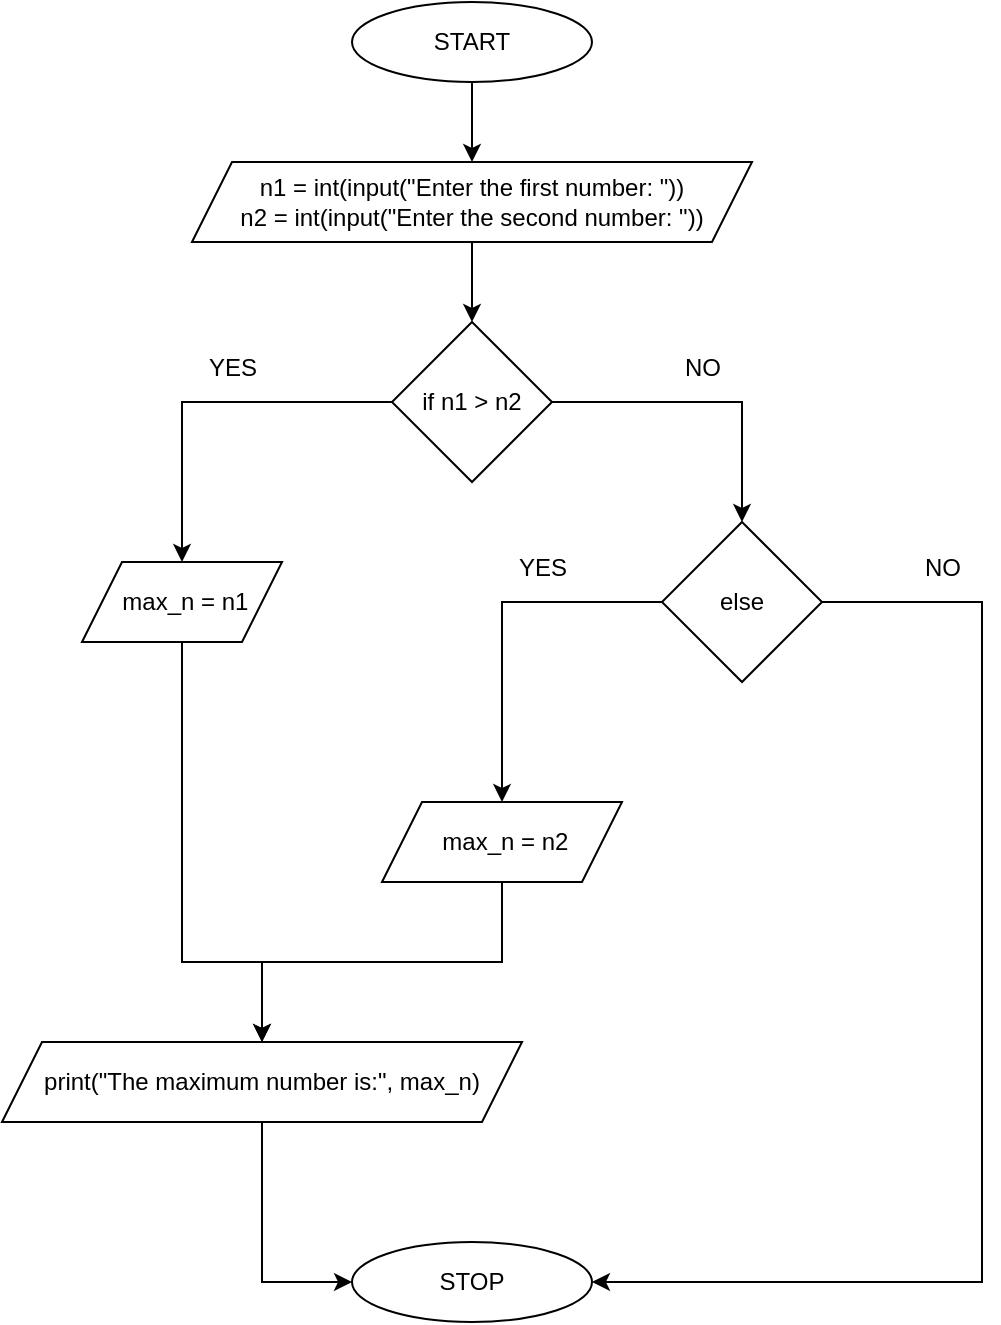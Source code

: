 <mxfile version="24.8.3">
  <diagram name="Page-1" id="lhWUn2zrQYFFeAxaQE57">
    <mxGraphModel dx="1674" dy="873" grid="1" gridSize="10" guides="1" tooltips="1" connect="1" arrows="1" fold="1" page="1" pageScale="1" pageWidth="850" pageHeight="1100" math="0" shadow="0">
      <root>
        <mxCell id="0" />
        <mxCell id="1" parent="0" />
        <mxCell id="U7r8t6jxX_xidp9yO5vY-11" style="edgeStyle=orthogonalEdgeStyle;rounded=0;orthogonalLoop=1;jettySize=auto;html=1;exitX=0.5;exitY=1;exitDx=0;exitDy=0;" edge="1" parent="1" source="U7r8t6jxX_xidp9yO5vY-1" target="U7r8t6jxX_xidp9yO5vY-4">
          <mxGeometry relative="1" as="geometry" />
        </mxCell>
        <mxCell id="U7r8t6jxX_xidp9yO5vY-1" value="START" style="ellipse;whiteSpace=wrap;html=1;" vertex="1" parent="1">
          <mxGeometry x="365" y="80" width="120" height="40" as="geometry" />
        </mxCell>
        <mxCell id="U7r8t6jxX_xidp9yO5vY-13" style="edgeStyle=orthogonalEdgeStyle;rounded=0;orthogonalLoop=1;jettySize=auto;html=1;exitX=0;exitY=0.5;exitDx=0;exitDy=0;" edge="1" parent="1" source="U7r8t6jxX_xidp9yO5vY-3" target="U7r8t6jxX_xidp9yO5vY-6">
          <mxGeometry relative="1" as="geometry" />
        </mxCell>
        <mxCell id="U7r8t6jxX_xidp9yO5vY-15" style="edgeStyle=orthogonalEdgeStyle;rounded=0;orthogonalLoop=1;jettySize=auto;html=1;exitX=1;exitY=0.5;exitDx=0;exitDy=0;entryX=0.5;entryY=0;entryDx=0;entryDy=0;" edge="1" parent="1" source="U7r8t6jxX_xidp9yO5vY-3" target="U7r8t6jxX_xidp9yO5vY-5">
          <mxGeometry relative="1" as="geometry" />
        </mxCell>
        <mxCell id="U7r8t6jxX_xidp9yO5vY-3" value="&lt;div&gt;if n1 &amp;gt; n2&lt;/div&gt;" style="rhombus;whiteSpace=wrap;html=1;" vertex="1" parent="1">
          <mxGeometry x="385" y="240" width="80" height="80" as="geometry" />
        </mxCell>
        <mxCell id="U7r8t6jxX_xidp9yO5vY-12" style="edgeStyle=orthogonalEdgeStyle;rounded=0;orthogonalLoop=1;jettySize=auto;html=1;exitX=0.5;exitY=1;exitDx=0;exitDy=0;entryX=0.5;entryY=0;entryDx=0;entryDy=0;" edge="1" parent="1" source="U7r8t6jxX_xidp9yO5vY-4" target="U7r8t6jxX_xidp9yO5vY-3">
          <mxGeometry relative="1" as="geometry" />
        </mxCell>
        <mxCell id="U7r8t6jxX_xidp9yO5vY-4" value="&lt;div&gt;&lt;br&gt;&lt;/div&gt;&lt;div&gt;n1 = int(input(&quot;Enter the first number: &quot;))&lt;/div&gt;&lt;div&gt;n2 = int(input(&quot;Enter the second number: &quot;))&lt;/div&gt;&lt;div&gt;&lt;br&gt;&lt;/div&gt;" style="shape=parallelogram;perimeter=parallelogramPerimeter;whiteSpace=wrap;html=1;fixedSize=1;" vertex="1" parent="1">
          <mxGeometry x="285" y="160" width="280" height="40" as="geometry" />
        </mxCell>
        <mxCell id="U7r8t6jxX_xidp9yO5vY-18" style="edgeStyle=orthogonalEdgeStyle;rounded=0;orthogonalLoop=1;jettySize=auto;html=1;exitX=0;exitY=0.5;exitDx=0;exitDy=0;" edge="1" parent="1" source="U7r8t6jxX_xidp9yO5vY-5" target="U7r8t6jxX_xidp9yO5vY-8">
          <mxGeometry relative="1" as="geometry" />
        </mxCell>
        <mxCell id="U7r8t6jxX_xidp9yO5vY-19" style="edgeStyle=orthogonalEdgeStyle;rounded=0;orthogonalLoop=1;jettySize=auto;html=1;exitX=1;exitY=0.5;exitDx=0;exitDy=0;entryX=1;entryY=0.5;entryDx=0;entryDy=0;" edge="1" parent="1" source="U7r8t6jxX_xidp9yO5vY-5" target="U7r8t6jxX_xidp9yO5vY-9">
          <mxGeometry relative="1" as="geometry">
            <Array as="points">
              <mxPoint x="680" y="380" />
              <mxPoint x="680" y="720" />
              <mxPoint x="485" y="720" />
            </Array>
          </mxGeometry>
        </mxCell>
        <mxCell id="U7r8t6jxX_xidp9yO5vY-5" value="&lt;div&gt;else&lt;/div&gt;" style="rhombus;whiteSpace=wrap;html=1;" vertex="1" parent="1">
          <mxGeometry x="520" y="340" width="80" height="80" as="geometry" />
        </mxCell>
        <mxCell id="U7r8t6jxX_xidp9yO5vY-22" style="edgeStyle=orthogonalEdgeStyle;rounded=0;orthogonalLoop=1;jettySize=auto;html=1;exitX=0.5;exitY=1;exitDx=0;exitDy=0;entryX=0.5;entryY=0;entryDx=0;entryDy=0;" edge="1" parent="1" source="U7r8t6jxX_xidp9yO5vY-6" target="U7r8t6jxX_xidp9yO5vY-21">
          <mxGeometry relative="1" as="geometry">
            <Array as="points">
              <mxPoint x="280" y="560" />
              <mxPoint x="320" y="560" />
            </Array>
          </mxGeometry>
        </mxCell>
        <mxCell id="U7r8t6jxX_xidp9yO5vY-6" value="&amp;nbsp;max_n = n1" style="shape=parallelogram;perimeter=parallelogramPerimeter;whiteSpace=wrap;html=1;fixedSize=1;" vertex="1" parent="1">
          <mxGeometry x="230" y="360" width="100" height="40" as="geometry" />
        </mxCell>
        <mxCell id="U7r8t6jxX_xidp9yO5vY-20" style="edgeStyle=orthogonalEdgeStyle;rounded=0;orthogonalLoop=1;jettySize=auto;html=1;exitX=0.5;exitY=1;exitDx=0;exitDy=0;" edge="1" parent="1" source="U7r8t6jxX_xidp9yO5vY-8" target="U7r8t6jxX_xidp9yO5vY-21">
          <mxGeometry relative="1" as="geometry">
            <mxPoint x="400" y="580" as="targetPoint" />
          </mxGeometry>
        </mxCell>
        <mxCell id="U7r8t6jxX_xidp9yO5vY-8" value="&amp;nbsp;max_n = n2" style="shape=parallelogram;perimeter=parallelogramPerimeter;whiteSpace=wrap;html=1;fixedSize=1;" vertex="1" parent="1">
          <mxGeometry x="380" y="480" width="120" height="40" as="geometry" />
        </mxCell>
        <mxCell id="U7r8t6jxX_xidp9yO5vY-9" value="STOP" style="ellipse;whiteSpace=wrap;html=1;" vertex="1" parent="1">
          <mxGeometry x="365" y="700" width="120" height="40" as="geometry" />
        </mxCell>
        <mxCell id="U7r8t6jxX_xidp9yO5vY-16" value="YES" style="text;html=1;align=center;verticalAlign=middle;resizable=0;points=[];autosize=1;strokeColor=none;fillColor=none;" vertex="1" parent="1">
          <mxGeometry x="280" y="248" width="50" height="30" as="geometry" />
        </mxCell>
        <mxCell id="U7r8t6jxX_xidp9yO5vY-17" value="NO" style="text;html=1;align=center;verticalAlign=middle;resizable=0;points=[];autosize=1;strokeColor=none;fillColor=none;" vertex="1" parent="1">
          <mxGeometry x="520" y="248" width="40" height="30" as="geometry" />
        </mxCell>
        <mxCell id="U7r8t6jxX_xidp9yO5vY-23" style="edgeStyle=orthogonalEdgeStyle;rounded=0;orthogonalLoop=1;jettySize=auto;html=1;exitX=0.5;exitY=1;exitDx=0;exitDy=0;entryX=0;entryY=0.5;entryDx=0;entryDy=0;" edge="1" parent="1" source="U7r8t6jxX_xidp9yO5vY-21" target="U7r8t6jxX_xidp9yO5vY-9">
          <mxGeometry relative="1" as="geometry" />
        </mxCell>
        <mxCell id="U7r8t6jxX_xidp9yO5vY-21" value="print(&quot;The maximum number is:&quot;, max_n)" style="shape=parallelogram;perimeter=parallelogramPerimeter;whiteSpace=wrap;html=1;fixedSize=1;" vertex="1" parent="1">
          <mxGeometry x="190" y="600" width="260" height="40" as="geometry" />
        </mxCell>
        <mxCell id="U7r8t6jxX_xidp9yO5vY-24" value="YES" style="text;html=1;align=center;verticalAlign=middle;resizable=0;points=[];autosize=1;strokeColor=none;fillColor=none;" vertex="1" parent="1">
          <mxGeometry x="435" y="348" width="50" height="30" as="geometry" />
        </mxCell>
        <mxCell id="U7r8t6jxX_xidp9yO5vY-25" value="NO" style="text;html=1;align=center;verticalAlign=middle;resizable=0;points=[];autosize=1;strokeColor=none;fillColor=none;" vertex="1" parent="1">
          <mxGeometry x="640" y="348" width="40" height="30" as="geometry" />
        </mxCell>
      </root>
    </mxGraphModel>
  </diagram>
</mxfile>
